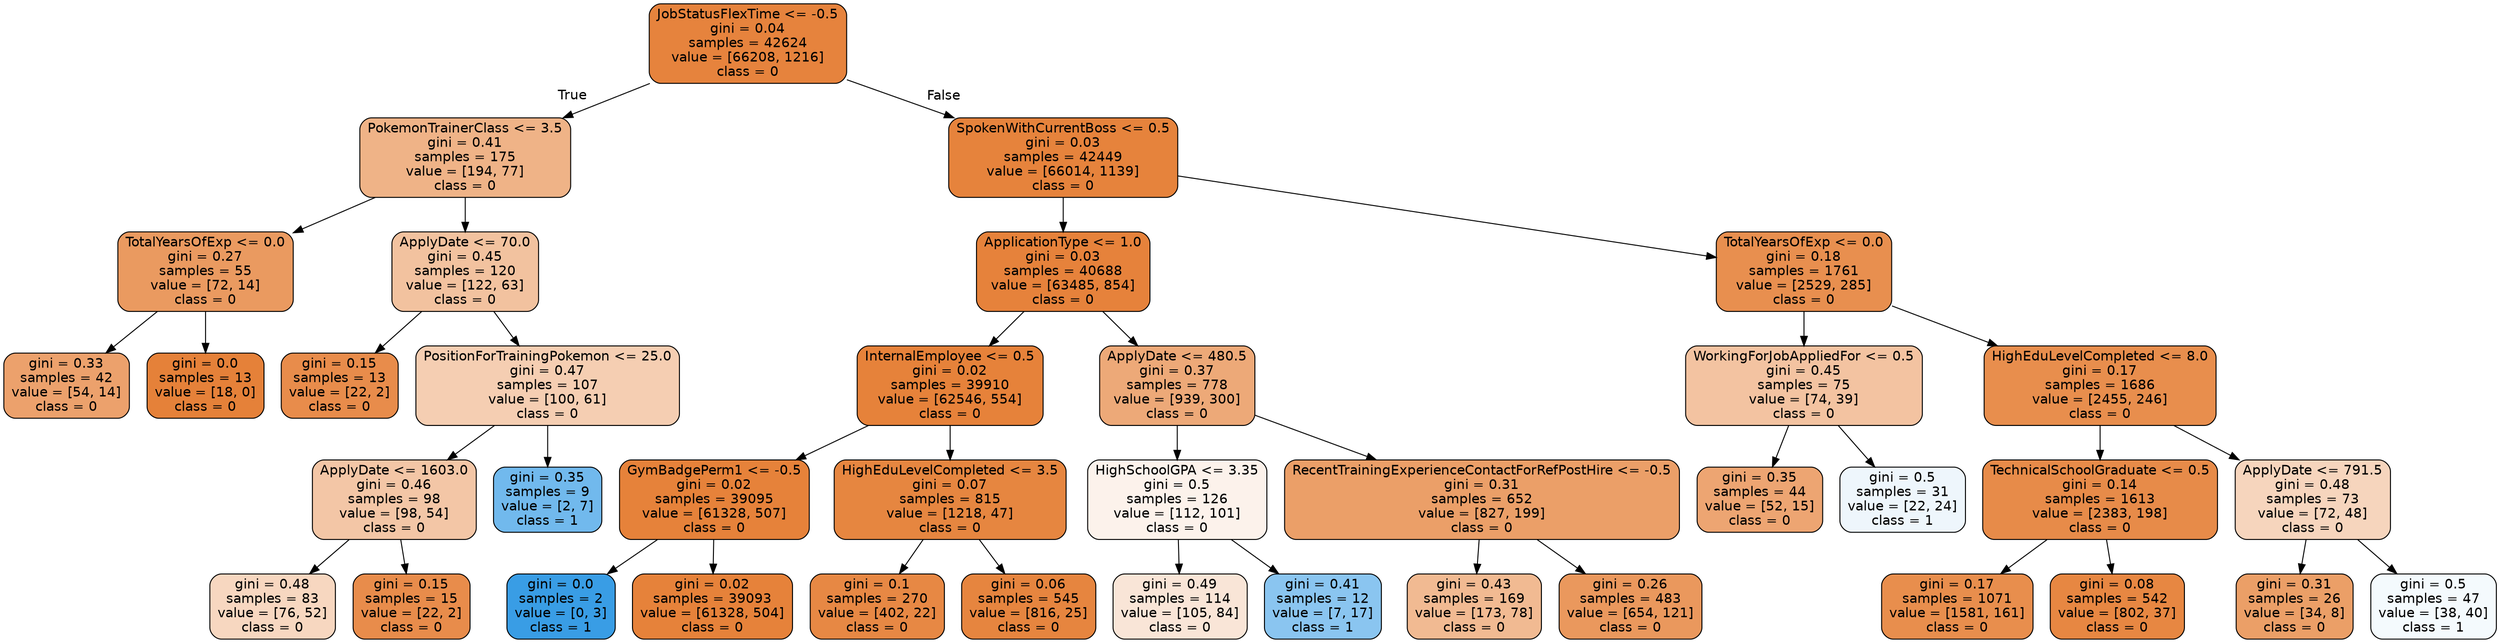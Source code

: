 digraph Tree {
node [shape=box, style="filled, rounded", color="black", fontname=helvetica] ;
edge [fontname=helvetica] ;
0 [label="JobStatusFlexTime <= -0.5\ngini = 0.04\nsamples = 42624\nvalue = [66208, 1216]\nclass = 0", fillcolor="#e58139fa"] ;
1 [label="PokemonTrainerClass <= 3.5\ngini = 0.41\nsamples = 175\nvalue = [194, 77]\nclass = 0", fillcolor="#e581399a"] ;
0 -> 1 [labeldistance=2.5, labelangle=45, headlabel="True"] ;
2 [label="TotalYearsOfExp <= 0.0\ngini = 0.27\nsamples = 55\nvalue = [72, 14]\nclass = 0", fillcolor="#e58139cd"] ;
1 -> 2 ;
3 [label="gini = 0.33\nsamples = 42\nvalue = [54, 14]\nclass = 0", fillcolor="#e58139bd"] ;
2 -> 3 ;
4 [label="gini = 0.0\nsamples = 13\nvalue = [18, 0]\nclass = 0", fillcolor="#e58139ff"] ;
2 -> 4 ;
5 [label="ApplyDate <= 70.0\ngini = 0.45\nsamples = 120\nvalue = [122, 63]\nclass = 0", fillcolor="#e581397b"] ;
1 -> 5 ;
6 [label="gini = 0.15\nsamples = 13\nvalue = [22, 2]\nclass = 0", fillcolor="#e58139e8"] ;
5 -> 6 ;
7 [label="PositionForTrainingPokemon <= 25.0\ngini = 0.47\nsamples = 107\nvalue = [100, 61]\nclass = 0", fillcolor="#e5813963"] ;
5 -> 7 ;
8 [label="ApplyDate <= 1603.0\ngini = 0.46\nsamples = 98\nvalue = [98, 54]\nclass = 0", fillcolor="#e5813972"] ;
7 -> 8 ;
9 [label="gini = 0.48\nsamples = 83\nvalue = [76, 52]\nclass = 0", fillcolor="#e5813951"] ;
8 -> 9 ;
10 [label="gini = 0.15\nsamples = 15\nvalue = [22, 2]\nclass = 0", fillcolor="#e58139e8"] ;
8 -> 10 ;
11 [label="gini = 0.35\nsamples = 9\nvalue = [2, 7]\nclass = 1", fillcolor="#399de5b6"] ;
7 -> 11 ;
12 [label="SpokenWithCurrentBoss <= 0.5\ngini = 0.03\nsamples = 42449\nvalue = [66014, 1139]\nclass = 0", fillcolor="#e58139fb"] ;
0 -> 12 [labeldistance=2.5, labelangle=-45, headlabel="False"] ;
13 [label="ApplicationType <= 1.0\ngini = 0.03\nsamples = 40688\nvalue = [63485, 854]\nclass = 0", fillcolor="#e58139fc"] ;
12 -> 13 ;
14 [label="InternalEmployee <= 0.5\ngini = 0.02\nsamples = 39910\nvalue = [62546, 554]\nclass = 0", fillcolor="#e58139fd"] ;
13 -> 14 ;
15 [label="GymBadgePerm1 <= -0.5\ngini = 0.02\nsamples = 39095\nvalue = [61328, 507]\nclass = 0", fillcolor="#e58139fd"] ;
14 -> 15 ;
16 [label="gini = 0.0\nsamples = 2\nvalue = [0, 3]\nclass = 1", fillcolor="#399de5ff"] ;
15 -> 16 ;
17 [label="gini = 0.02\nsamples = 39093\nvalue = [61328, 504]\nclass = 0", fillcolor="#e58139fd"] ;
15 -> 17 ;
18 [label="HighEduLevelCompleted <= 3.5\ngini = 0.07\nsamples = 815\nvalue = [1218, 47]\nclass = 0", fillcolor="#e58139f5"] ;
14 -> 18 ;
19 [label="gini = 0.1\nsamples = 270\nvalue = [402, 22]\nclass = 0", fillcolor="#e58139f1"] ;
18 -> 19 ;
20 [label="gini = 0.06\nsamples = 545\nvalue = [816, 25]\nclass = 0", fillcolor="#e58139f7"] ;
18 -> 20 ;
21 [label="ApplyDate <= 480.5\ngini = 0.37\nsamples = 778\nvalue = [939, 300]\nclass = 0", fillcolor="#e58139ae"] ;
13 -> 21 ;
22 [label="HighSchoolGPA <= 3.35\ngini = 0.5\nsamples = 126\nvalue = [112, 101]\nclass = 0", fillcolor="#e5813919"] ;
21 -> 22 ;
23 [label="gini = 0.49\nsamples = 114\nvalue = [105, 84]\nclass = 0", fillcolor="#e5813933"] ;
22 -> 23 ;
24 [label="gini = 0.41\nsamples = 12\nvalue = [7, 17]\nclass = 1", fillcolor="#399de596"] ;
22 -> 24 ;
25 [label="RecentTrainingExperienceContactForRefPostHire <= -0.5\ngini = 0.31\nsamples = 652\nvalue = [827, 199]\nclass = 0", fillcolor="#e58139c2"] ;
21 -> 25 ;
26 [label="gini = 0.43\nsamples = 169\nvalue = [173, 78]\nclass = 0", fillcolor="#e581398c"] ;
25 -> 26 ;
27 [label="gini = 0.26\nsamples = 483\nvalue = [654, 121]\nclass = 0", fillcolor="#e58139d0"] ;
25 -> 27 ;
28 [label="TotalYearsOfExp <= 0.0\ngini = 0.18\nsamples = 1761\nvalue = [2529, 285]\nclass = 0", fillcolor="#e58139e2"] ;
12 -> 28 ;
29 [label="WorkingForJobAppliedFor <= 0.5\ngini = 0.45\nsamples = 75\nvalue = [74, 39]\nclass = 0", fillcolor="#e5813979"] ;
28 -> 29 ;
30 [label="gini = 0.35\nsamples = 44\nvalue = [52, 15]\nclass = 0", fillcolor="#e58139b5"] ;
29 -> 30 ;
31 [label="gini = 0.5\nsamples = 31\nvalue = [22, 24]\nclass = 1", fillcolor="#399de515"] ;
29 -> 31 ;
32 [label="HighEduLevelCompleted <= 8.0\ngini = 0.17\nsamples = 1686\nvalue = [2455, 246]\nclass = 0", fillcolor="#e58139e5"] ;
28 -> 32 ;
33 [label="TechnicalSchoolGraduate <= 0.5\ngini = 0.14\nsamples = 1613\nvalue = [2383, 198]\nclass = 0", fillcolor="#e58139ea"] ;
32 -> 33 ;
34 [label="gini = 0.17\nsamples = 1071\nvalue = [1581, 161]\nclass = 0", fillcolor="#e58139e5"] ;
33 -> 34 ;
35 [label="gini = 0.08\nsamples = 542\nvalue = [802, 37]\nclass = 0", fillcolor="#e58139f3"] ;
33 -> 35 ;
36 [label="ApplyDate <= 791.5\ngini = 0.48\nsamples = 73\nvalue = [72, 48]\nclass = 0", fillcolor="#e5813955"] ;
32 -> 36 ;
37 [label="gini = 0.31\nsamples = 26\nvalue = [34, 8]\nclass = 0", fillcolor="#e58139c3"] ;
36 -> 37 ;
38 [label="gini = 0.5\nsamples = 47\nvalue = [38, 40]\nclass = 1", fillcolor="#399de50d"] ;
36 -> 38 ;
}